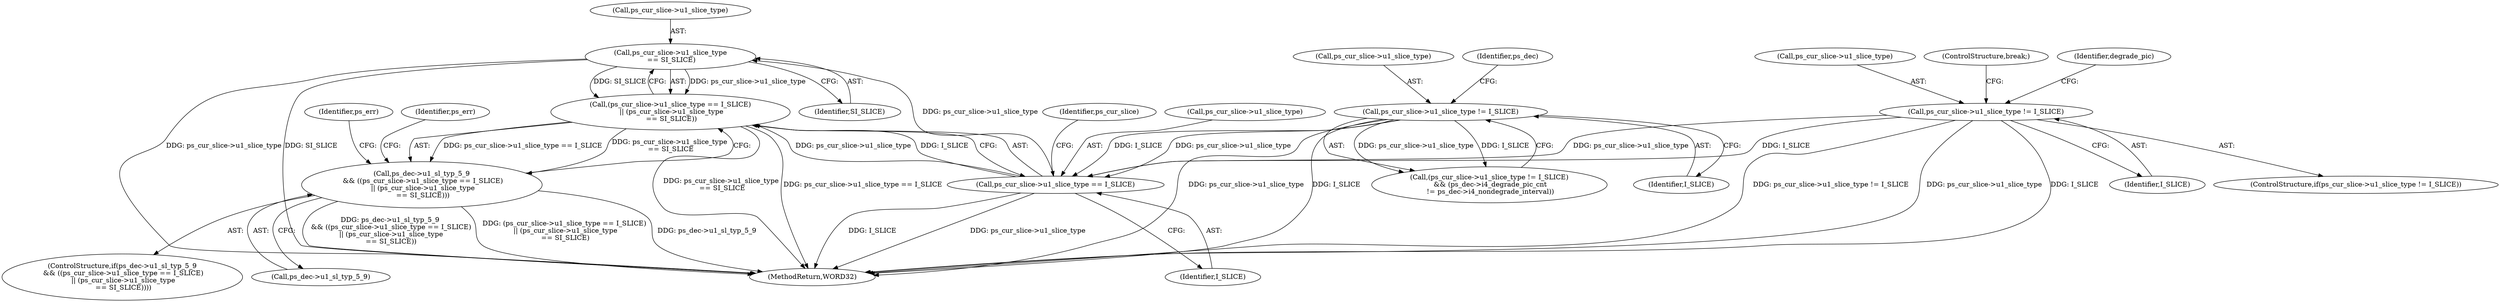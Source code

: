 digraph "0_Android_a78887bcffbc2995cf9ed72e0697acf560875e9e_3@pointer" {
"1000465" [label="(Call,ps_cur_slice->u1_slice_type\n == SI_SLICE)"];
"1000460" [label="(Call,ps_cur_slice->u1_slice_type == I_SLICE)"];
"1000369" [label="(Call,ps_cur_slice->u1_slice_type != I_SLICE)"];
"1000356" [label="(Call,ps_cur_slice->u1_slice_type != I_SLICE)"];
"1000459" [label="(Call,(ps_cur_slice->u1_slice_type == I_SLICE)\n || (ps_cur_slice->u1_slice_type\n == SI_SLICE))"];
"1000455" [label="(Call,ps_dec->u1_sl_typ_5_9\n && ((ps_cur_slice->u1_slice_type == I_SLICE)\n || (ps_cur_slice->u1_slice_type\n == SI_SLICE)))"];
"1000368" [label="(Call,(ps_cur_slice->u1_slice_type != I_SLICE)\n && (ps_dec->i4_degrade_pic_cnt\n != ps_dec->i4_nondegrade_interval))"];
"1000467" [label="(Identifier,ps_cur_slice)"];
"1000472" [label="(Identifier,ps_err)"];
"1000461" [label="(Call,ps_cur_slice->u1_slice_type)"];
"1000364" [label="(ControlStructure,break;)"];
"1002052" [label="(MethodReturn,WORD32)"];
"1000466" [label="(Call,ps_cur_slice->u1_slice_type)"];
"1000373" [label="(Identifier,I_SLICE)"];
"1000459" [label="(Call,(ps_cur_slice->u1_slice_type == I_SLICE)\n || (ps_cur_slice->u1_slice_type\n == SI_SLICE))"];
"1000454" [label="(ControlStructure,if(ps_dec->u1_sl_typ_5_9\n && ((ps_cur_slice->u1_slice_type == I_SLICE)\n || (ps_cur_slice->u1_slice_type\n == SI_SLICE))))"];
"1000369" [label="(Call,ps_cur_slice->u1_slice_type != I_SLICE)"];
"1000456" [label="(Call,ps_dec->u1_sl_typ_5_9)"];
"1000478" [label="(Identifier,ps_err)"];
"1000360" [label="(Identifier,I_SLICE)"];
"1000465" [label="(Call,ps_cur_slice->u1_slice_type\n == SI_SLICE)"];
"1000370" [label="(Call,ps_cur_slice->u1_slice_type)"];
"1000469" [label="(Identifier,SI_SLICE)"];
"1000460" [label="(Call,ps_cur_slice->u1_slice_type == I_SLICE)"];
"1000362" [label="(Identifier,degrade_pic)"];
"1000455" [label="(Call,ps_dec->u1_sl_typ_5_9\n && ((ps_cur_slice->u1_slice_type == I_SLICE)\n || (ps_cur_slice->u1_slice_type\n == SI_SLICE)))"];
"1000357" [label="(Call,ps_cur_slice->u1_slice_type)"];
"1000356" [label="(Call,ps_cur_slice->u1_slice_type != I_SLICE)"];
"1000464" [label="(Identifier,I_SLICE)"];
"1000355" [label="(ControlStructure,if(ps_cur_slice->u1_slice_type != I_SLICE))"];
"1000376" [label="(Identifier,ps_dec)"];
"1000465" -> "1000459"  [label="AST: "];
"1000465" -> "1000469"  [label="CFG: "];
"1000466" -> "1000465"  [label="AST: "];
"1000469" -> "1000465"  [label="AST: "];
"1000459" -> "1000465"  [label="CFG: "];
"1000465" -> "1002052"  [label="DDG: SI_SLICE"];
"1000465" -> "1002052"  [label="DDG: ps_cur_slice->u1_slice_type"];
"1000465" -> "1000459"  [label="DDG: ps_cur_slice->u1_slice_type"];
"1000465" -> "1000459"  [label="DDG: SI_SLICE"];
"1000460" -> "1000465"  [label="DDG: ps_cur_slice->u1_slice_type"];
"1000460" -> "1000459"  [label="AST: "];
"1000460" -> "1000464"  [label="CFG: "];
"1000461" -> "1000460"  [label="AST: "];
"1000464" -> "1000460"  [label="AST: "];
"1000467" -> "1000460"  [label="CFG: "];
"1000459" -> "1000460"  [label="CFG: "];
"1000460" -> "1002052"  [label="DDG: ps_cur_slice->u1_slice_type"];
"1000460" -> "1002052"  [label="DDG: I_SLICE"];
"1000460" -> "1000459"  [label="DDG: ps_cur_slice->u1_slice_type"];
"1000460" -> "1000459"  [label="DDG: I_SLICE"];
"1000369" -> "1000460"  [label="DDG: ps_cur_slice->u1_slice_type"];
"1000369" -> "1000460"  [label="DDG: I_SLICE"];
"1000356" -> "1000460"  [label="DDG: ps_cur_slice->u1_slice_type"];
"1000356" -> "1000460"  [label="DDG: I_SLICE"];
"1000369" -> "1000368"  [label="AST: "];
"1000369" -> "1000373"  [label="CFG: "];
"1000370" -> "1000369"  [label="AST: "];
"1000373" -> "1000369"  [label="AST: "];
"1000376" -> "1000369"  [label="CFG: "];
"1000368" -> "1000369"  [label="CFG: "];
"1000369" -> "1002052"  [label="DDG: ps_cur_slice->u1_slice_type"];
"1000369" -> "1002052"  [label="DDG: I_SLICE"];
"1000369" -> "1000368"  [label="DDG: ps_cur_slice->u1_slice_type"];
"1000369" -> "1000368"  [label="DDG: I_SLICE"];
"1000356" -> "1000355"  [label="AST: "];
"1000356" -> "1000360"  [label="CFG: "];
"1000357" -> "1000356"  [label="AST: "];
"1000360" -> "1000356"  [label="AST: "];
"1000362" -> "1000356"  [label="CFG: "];
"1000364" -> "1000356"  [label="CFG: "];
"1000356" -> "1002052"  [label="DDG: ps_cur_slice->u1_slice_type != I_SLICE"];
"1000356" -> "1002052"  [label="DDG: ps_cur_slice->u1_slice_type"];
"1000356" -> "1002052"  [label="DDG: I_SLICE"];
"1000459" -> "1000455"  [label="AST: "];
"1000455" -> "1000459"  [label="CFG: "];
"1000459" -> "1002052"  [label="DDG: ps_cur_slice->u1_slice_type == I_SLICE"];
"1000459" -> "1002052"  [label="DDG: ps_cur_slice->u1_slice_type\n == SI_SLICE"];
"1000459" -> "1000455"  [label="DDG: ps_cur_slice->u1_slice_type == I_SLICE"];
"1000459" -> "1000455"  [label="DDG: ps_cur_slice->u1_slice_type\n == SI_SLICE"];
"1000455" -> "1000454"  [label="AST: "];
"1000455" -> "1000456"  [label="CFG: "];
"1000456" -> "1000455"  [label="AST: "];
"1000472" -> "1000455"  [label="CFG: "];
"1000478" -> "1000455"  [label="CFG: "];
"1000455" -> "1002052"  [label="DDG: ps_dec->u1_sl_typ_5_9\n && ((ps_cur_slice->u1_slice_type == I_SLICE)\n || (ps_cur_slice->u1_slice_type\n == SI_SLICE))"];
"1000455" -> "1002052"  [label="DDG: (ps_cur_slice->u1_slice_type == I_SLICE)\n || (ps_cur_slice->u1_slice_type\n == SI_SLICE)"];
"1000455" -> "1002052"  [label="DDG: ps_dec->u1_sl_typ_5_9"];
}
